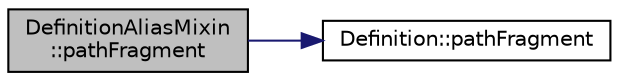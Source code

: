 digraph "DefinitionAliasMixin::pathFragment"
{
 // LATEX_PDF_SIZE
  edge [fontname="Helvetica",fontsize="10",labelfontname="Helvetica",labelfontsize="10"];
  node [fontname="Helvetica",fontsize="10",shape=record];
  rankdir="LR";
  Node1 [label="DefinitionAliasMixin\l::pathFragment",height=0.2,width=0.4,color="black", fillcolor="grey75", style="filled", fontcolor="black",tooltip=" "];
  Node1 -> Node2 [color="midnightblue",fontsize="10",style="solid",fontname="Helvetica"];
  Node2 [label="Definition::pathFragment",height=0.2,width=0.4,color="black", fillcolor="white", style="filled",URL="$classDefinition.html#a545ca51c405a6f99a00c6abf359d40d4",tooltip=" "];
}
